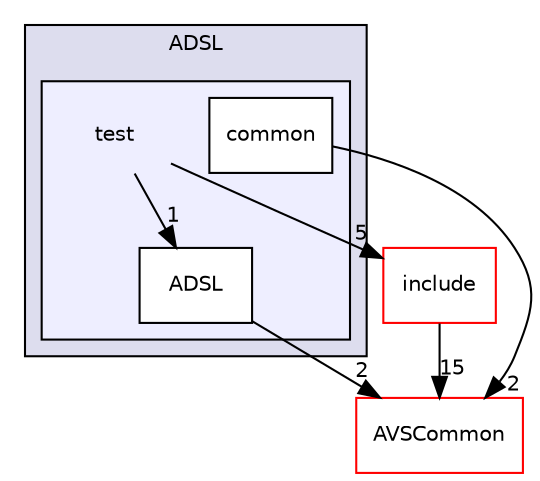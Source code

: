 digraph "/home/ANT.AMAZON.COM/womw/workplace/1.19_release/doxy/avs-device-sdk/ADSL/test" {
  compound=true
  node [ fontsize="10", fontname="Helvetica"];
  edge [ labelfontsize="10", labelfontname="Helvetica"];
  subgraph clusterdir_edb1b7e8f1a5d5a1b864206edd6d398d {
    graph [ bgcolor="#ddddee", pencolor="black", label="ADSL" fontname="Helvetica", fontsize="10", URL="dir_edb1b7e8f1a5d5a1b864206edd6d398d.html"]
  subgraph clusterdir_643f80818ad84cb2dca1de60fca00683 {
    graph [ bgcolor="#eeeeff", pencolor="black", label="" URL="dir_643f80818ad84cb2dca1de60fca00683.html"];
    dir_643f80818ad84cb2dca1de60fca00683 [shape=plaintext label="test"];
    dir_d86d748ec05cd243cab7cd79a40f06a5 [shape=box label="ADSL" color="black" fillcolor="white" style="filled" URL="dir_d86d748ec05cd243cab7cd79a40f06a5.html"];
    dir_02335798eec36b71c251fc26ad440772 [shape=box label="common" color="black" fillcolor="white" style="filled" URL="dir_02335798eec36b71c251fc26ad440772.html"];
  }
  }
  dir_0ad8890ca26b658b7f4a1511f46d3706 [shape=box label="include" fillcolor="white" style="filled" color="red" URL="dir_0ad8890ca26b658b7f4a1511f46d3706.html"];
  dir_13e65effb2bde530b17b3d5eefcd0266 [shape=box label="AVSCommon" fillcolor="white" style="filled" color="red" URL="dir_13e65effb2bde530b17b3d5eefcd0266.html"];
  dir_0ad8890ca26b658b7f4a1511f46d3706->dir_13e65effb2bde530b17b3d5eefcd0266 [headlabel="15", labeldistance=1.5 headhref="dir_000012_000017.html"];
  dir_02335798eec36b71c251fc26ad440772->dir_13e65effb2bde530b17b3d5eefcd0266 [headlabel="2", labeldistance=1.5 headhref="dir_000022_000017.html"];
  dir_d86d748ec05cd243cab7cd79a40f06a5->dir_13e65effb2bde530b17b3d5eefcd0266 [headlabel="2", labeldistance=1.5 headhref="dir_000016_000017.html"];
  dir_643f80818ad84cb2dca1de60fca00683->dir_0ad8890ca26b658b7f4a1511f46d3706 [headlabel="5", labeldistance=1.5 headhref="dir_000015_000012.html"];
  dir_643f80818ad84cb2dca1de60fca00683->dir_d86d748ec05cd243cab7cd79a40f06a5 [headlabel="1", labeldistance=1.5 headhref="dir_000015_000016.html"];
}
